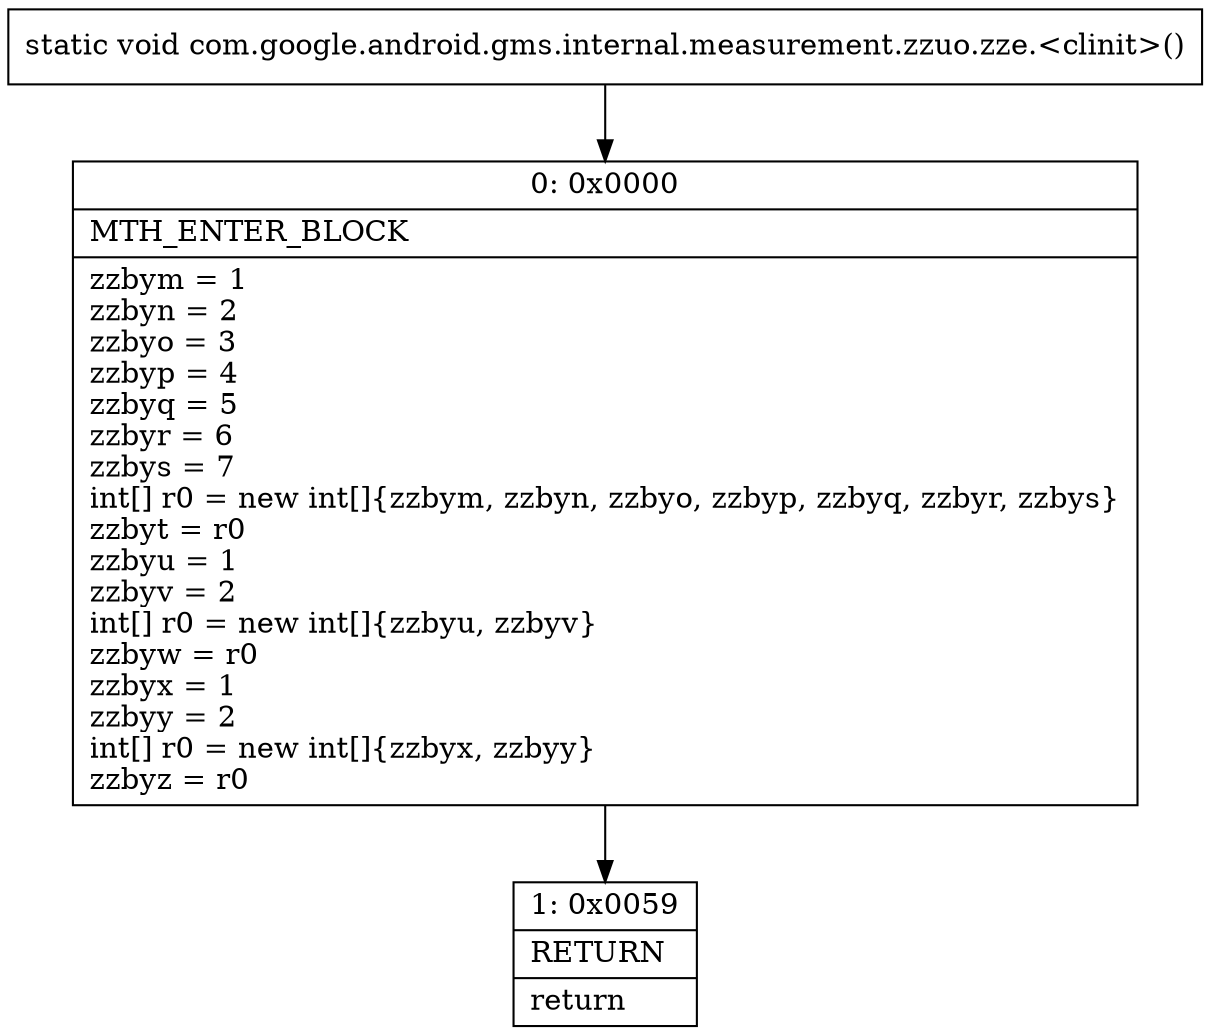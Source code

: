 digraph "CFG forcom.google.android.gms.internal.measurement.zzuo.zze.\<clinit\>()V" {
Node_0 [shape=record,label="{0\:\ 0x0000|MTH_ENTER_BLOCK\l|zzbym = 1\lzzbyn = 2\lzzbyo = 3\lzzbyp = 4\lzzbyq = 5\lzzbyr = 6\lzzbys = 7\lint[] r0 = new int[]\{zzbym, zzbyn, zzbyo, zzbyp, zzbyq, zzbyr, zzbys\}\lzzbyt = r0\lzzbyu = 1\lzzbyv = 2\lint[] r0 = new int[]\{zzbyu, zzbyv\}\lzzbyw = r0\lzzbyx = 1\lzzbyy = 2\lint[] r0 = new int[]\{zzbyx, zzbyy\}\lzzbyz = r0\l}"];
Node_1 [shape=record,label="{1\:\ 0x0059|RETURN\l|return\l}"];
MethodNode[shape=record,label="{static void com.google.android.gms.internal.measurement.zzuo.zze.\<clinit\>() }"];
MethodNode -> Node_0;
Node_0 -> Node_1;
}

